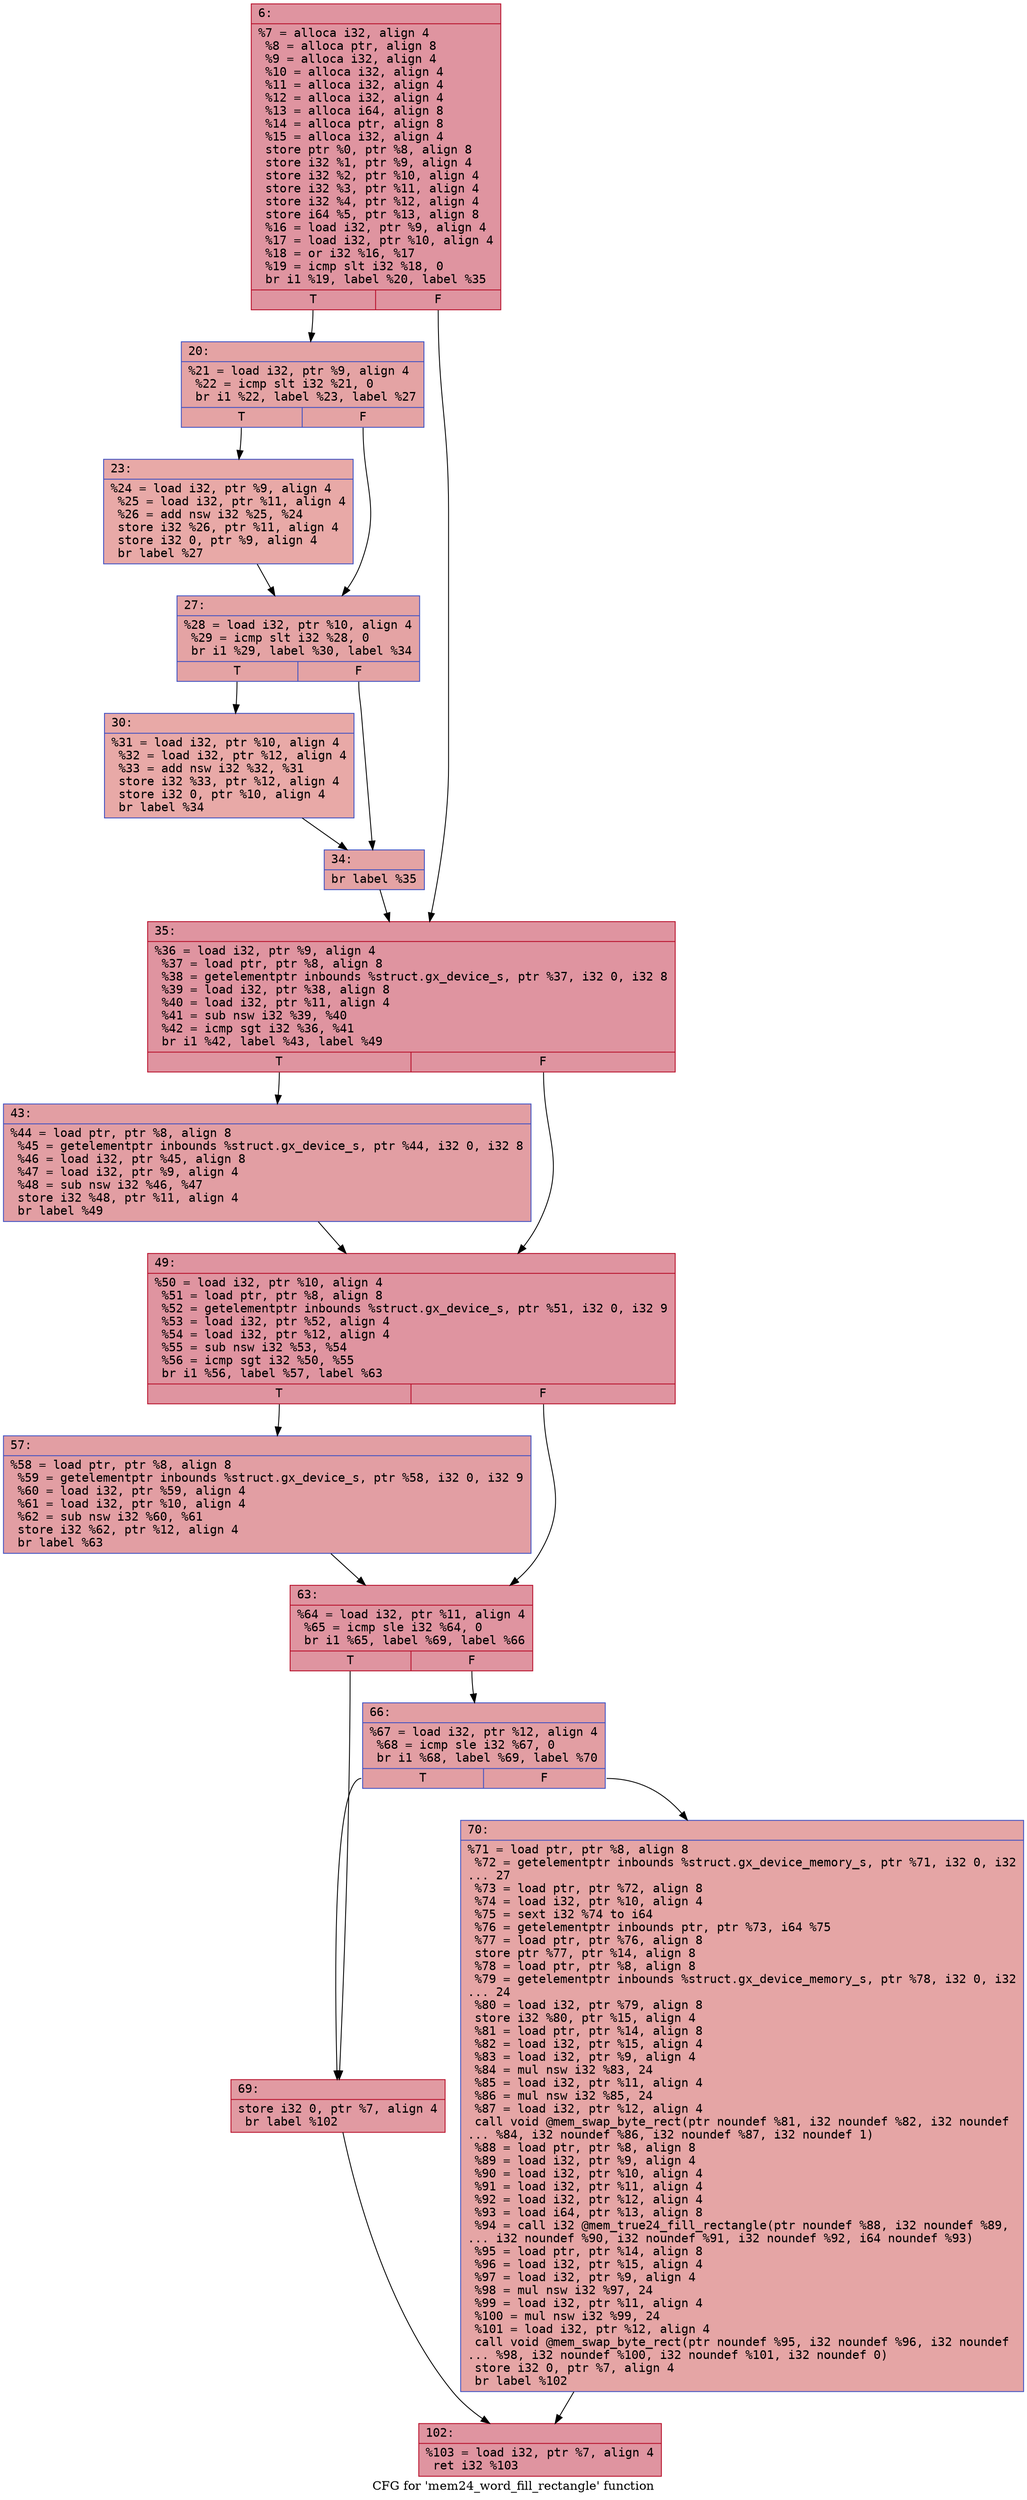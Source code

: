 digraph "CFG for 'mem24_word_fill_rectangle' function" {
	label="CFG for 'mem24_word_fill_rectangle' function";

	Node0x60000294e0d0 [shape=record,color="#b70d28ff", style=filled, fillcolor="#b70d2870" fontname="Courier",label="{6:\l|  %7 = alloca i32, align 4\l  %8 = alloca ptr, align 8\l  %9 = alloca i32, align 4\l  %10 = alloca i32, align 4\l  %11 = alloca i32, align 4\l  %12 = alloca i32, align 4\l  %13 = alloca i64, align 8\l  %14 = alloca ptr, align 8\l  %15 = alloca i32, align 4\l  store ptr %0, ptr %8, align 8\l  store i32 %1, ptr %9, align 4\l  store i32 %2, ptr %10, align 4\l  store i32 %3, ptr %11, align 4\l  store i32 %4, ptr %12, align 4\l  store i64 %5, ptr %13, align 8\l  %16 = load i32, ptr %9, align 4\l  %17 = load i32, ptr %10, align 4\l  %18 = or i32 %16, %17\l  %19 = icmp slt i32 %18, 0\l  br i1 %19, label %20, label %35\l|{<s0>T|<s1>F}}"];
	Node0x60000294e0d0:s0 -> Node0x60000294e120[tooltip="6 -> 20\nProbability 37.50%" ];
	Node0x60000294e0d0:s1 -> Node0x60000294e2b0[tooltip="6 -> 35\nProbability 62.50%" ];
	Node0x60000294e120 [shape=record,color="#3d50c3ff", style=filled, fillcolor="#c32e3170" fontname="Courier",label="{20:\l|  %21 = load i32, ptr %9, align 4\l  %22 = icmp slt i32 %21, 0\l  br i1 %22, label %23, label %27\l|{<s0>T|<s1>F}}"];
	Node0x60000294e120:s0 -> Node0x60000294e170[tooltip="20 -> 23\nProbability 37.50%" ];
	Node0x60000294e120:s1 -> Node0x60000294e1c0[tooltip="20 -> 27\nProbability 62.50%" ];
	Node0x60000294e170 [shape=record,color="#3d50c3ff", style=filled, fillcolor="#ca3b3770" fontname="Courier",label="{23:\l|  %24 = load i32, ptr %9, align 4\l  %25 = load i32, ptr %11, align 4\l  %26 = add nsw i32 %25, %24\l  store i32 %26, ptr %11, align 4\l  store i32 0, ptr %9, align 4\l  br label %27\l}"];
	Node0x60000294e170 -> Node0x60000294e1c0[tooltip="23 -> 27\nProbability 100.00%" ];
	Node0x60000294e1c0 [shape=record,color="#3d50c3ff", style=filled, fillcolor="#c32e3170" fontname="Courier",label="{27:\l|  %28 = load i32, ptr %10, align 4\l  %29 = icmp slt i32 %28, 0\l  br i1 %29, label %30, label %34\l|{<s0>T|<s1>F}}"];
	Node0x60000294e1c0:s0 -> Node0x60000294e210[tooltip="27 -> 30\nProbability 37.50%" ];
	Node0x60000294e1c0:s1 -> Node0x60000294e260[tooltip="27 -> 34\nProbability 62.50%" ];
	Node0x60000294e210 [shape=record,color="#3d50c3ff", style=filled, fillcolor="#ca3b3770" fontname="Courier",label="{30:\l|  %31 = load i32, ptr %10, align 4\l  %32 = load i32, ptr %12, align 4\l  %33 = add nsw i32 %32, %31\l  store i32 %33, ptr %12, align 4\l  store i32 0, ptr %10, align 4\l  br label %34\l}"];
	Node0x60000294e210 -> Node0x60000294e260[tooltip="30 -> 34\nProbability 100.00%" ];
	Node0x60000294e260 [shape=record,color="#3d50c3ff", style=filled, fillcolor="#c32e3170" fontname="Courier",label="{34:\l|  br label %35\l}"];
	Node0x60000294e260 -> Node0x60000294e2b0[tooltip="34 -> 35\nProbability 100.00%" ];
	Node0x60000294e2b0 [shape=record,color="#b70d28ff", style=filled, fillcolor="#b70d2870" fontname="Courier",label="{35:\l|  %36 = load i32, ptr %9, align 4\l  %37 = load ptr, ptr %8, align 8\l  %38 = getelementptr inbounds %struct.gx_device_s, ptr %37, i32 0, i32 8\l  %39 = load i32, ptr %38, align 8\l  %40 = load i32, ptr %11, align 4\l  %41 = sub nsw i32 %39, %40\l  %42 = icmp sgt i32 %36, %41\l  br i1 %42, label %43, label %49\l|{<s0>T|<s1>F}}"];
	Node0x60000294e2b0:s0 -> Node0x60000294e300[tooltip="35 -> 43\nProbability 50.00%" ];
	Node0x60000294e2b0:s1 -> Node0x60000294e350[tooltip="35 -> 49\nProbability 50.00%" ];
	Node0x60000294e300 [shape=record,color="#3d50c3ff", style=filled, fillcolor="#be242e70" fontname="Courier",label="{43:\l|  %44 = load ptr, ptr %8, align 8\l  %45 = getelementptr inbounds %struct.gx_device_s, ptr %44, i32 0, i32 8\l  %46 = load i32, ptr %45, align 8\l  %47 = load i32, ptr %9, align 4\l  %48 = sub nsw i32 %46, %47\l  store i32 %48, ptr %11, align 4\l  br label %49\l}"];
	Node0x60000294e300 -> Node0x60000294e350[tooltip="43 -> 49\nProbability 100.00%" ];
	Node0x60000294e350 [shape=record,color="#b70d28ff", style=filled, fillcolor="#b70d2870" fontname="Courier",label="{49:\l|  %50 = load i32, ptr %10, align 4\l  %51 = load ptr, ptr %8, align 8\l  %52 = getelementptr inbounds %struct.gx_device_s, ptr %51, i32 0, i32 9\l  %53 = load i32, ptr %52, align 4\l  %54 = load i32, ptr %12, align 4\l  %55 = sub nsw i32 %53, %54\l  %56 = icmp sgt i32 %50, %55\l  br i1 %56, label %57, label %63\l|{<s0>T|<s1>F}}"];
	Node0x60000294e350:s0 -> Node0x60000294e3a0[tooltip="49 -> 57\nProbability 50.00%" ];
	Node0x60000294e350:s1 -> Node0x60000294e3f0[tooltip="49 -> 63\nProbability 50.00%" ];
	Node0x60000294e3a0 [shape=record,color="#3d50c3ff", style=filled, fillcolor="#be242e70" fontname="Courier",label="{57:\l|  %58 = load ptr, ptr %8, align 8\l  %59 = getelementptr inbounds %struct.gx_device_s, ptr %58, i32 0, i32 9\l  %60 = load i32, ptr %59, align 4\l  %61 = load i32, ptr %10, align 4\l  %62 = sub nsw i32 %60, %61\l  store i32 %62, ptr %12, align 4\l  br label %63\l}"];
	Node0x60000294e3a0 -> Node0x60000294e3f0[tooltip="57 -> 63\nProbability 100.00%" ];
	Node0x60000294e3f0 [shape=record,color="#b70d28ff", style=filled, fillcolor="#b70d2870" fontname="Courier",label="{63:\l|  %64 = load i32, ptr %11, align 4\l  %65 = icmp sle i32 %64, 0\l  br i1 %65, label %69, label %66\l|{<s0>T|<s1>F}}"];
	Node0x60000294e3f0:s0 -> Node0x60000294e490[tooltip="63 -> 69\nProbability 50.00%" ];
	Node0x60000294e3f0:s1 -> Node0x60000294e440[tooltip="63 -> 66\nProbability 50.00%" ];
	Node0x60000294e440 [shape=record,color="#3d50c3ff", style=filled, fillcolor="#be242e70" fontname="Courier",label="{66:\l|  %67 = load i32, ptr %12, align 4\l  %68 = icmp sle i32 %67, 0\l  br i1 %68, label %69, label %70\l|{<s0>T|<s1>F}}"];
	Node0x60000294e440:s0 -> Node0x60000294e490[tooltip="66 -> 69\nProbability 50.00%" ];
	Node0x60000294e440:s1 -> Node0x60000294e4e0[tooltip="66 -> 70\nProbability 50.00%" ];
	Node0x60000294e490 [shape=record,color="#b70d28ff", style=filled, fillcolor="#bb1b2c70" fontname="Courier",label="{69:\l|  store i32 0, ptr %7, align 4\l  br label %102\l}"];
	Node0x60000294e490 -> Node0x60000294e530[tooltip="69 -> 102\nProbability 100.00%" ];
	Node0x60000294e4e0 [shape=record,color="#3d50c3ff", style=filled, fillcolor="#c5333470" fontname="Courier",label="{70:\l|  %71 = load ptr, ptr %8, align 8\l  %72 = getelementptr inbounds %struct.gx_device_memory_s, ptr %71, i32 0, i32\l... 27\l  %73 = load ptr, ptr %72, align 8\l  %74 = load i32, ptr %10, align 4\l  %75 = sext i32 %74 to i64\l  %76 = getelementptr inbounds ptr, ptr %73, i64 %75\l  %77 = load ptr, ptr %76, align 8\l  store ptr %77, ptr %14, align 8\l  %78 = load ptr, ptr %8, align 8\l  %79 = getelementptr inbounds %struct.gx_device_memory_s, ptr %78, i32 0, i32\l... 24\l  %80 = load i32, ptr %79, align 8\l  store i32 %80, ptr %15, align 4\l  %81 = load ptr, ptr %14, align 8\l  %82 = load i32, ptr %15, align 4\l  %83 = load i32, ptr %9, align 4\l  %84 = mul nsw i32 %83, 24\l  %85 = load i32, ptr %11, align 4\l  %86 = mul nsw i32 %85, 24\l  %87 = load i32, ptr %12, align 4\l  call void @mem_swap_byte_rect(ptr noundef %81, i32 noundef %82, i32 noundef\l... %84, i32 noundef %86, i32 noundef %87, i32 noundef 1)\l  %88 = load ptr, ptr %8, align 8\l  %89 = load i32, ptr %9, align 4\l  %90 = load i32, ptr %10, align 4\l  %91 = load i32, ptr %11, align 4\l  %92 = load i32, ptr %12, align 4\l  %93 = load i64, ptr %13, align 8\l  %94 = call i32 @mem_true24_fill_rectangle(ptr noundef %88, i32 noundef %89,\l... i32 noundef %90, i32 noundef %91, i32 noundef %92, i64 noundef %93)\l  %95 = load ptr, ptr %14, align 8\l  %96 = load i32, ptr %15, align 4\l  %97 = load i32, ptr %9, align 4\l  %98 = mul nsw i32 %97, 24\l  %99 = load i32, ptr %11, align 4\l  %100 = mul nsw i32 %99, 24\l  %101 = load i32, ptr %12, align 4\l  call void @mem_swap_byte_rect(ptr noundef %95, i32 noundef %96, i32 noundef\l... %98, i32 noundef %100, i32 noundef %101, i32 noundef 0)\l  store i32 0, ptr %7, align 4\l  br label %102\l}"];
	Node0x60000294e4e0 -> Node0x60000294e530[tooltip="70 -> 102\nProbability 100.00%" ];
	Node0x60000294e530 [shape=record,color="#b70d28ff", style=filled, fillcolor="#b70d2870" fontname="Courier",label="{102:\l|  %103 = load i32, ptr %7, align 4\l  ret i32 %103\l}"];
}
